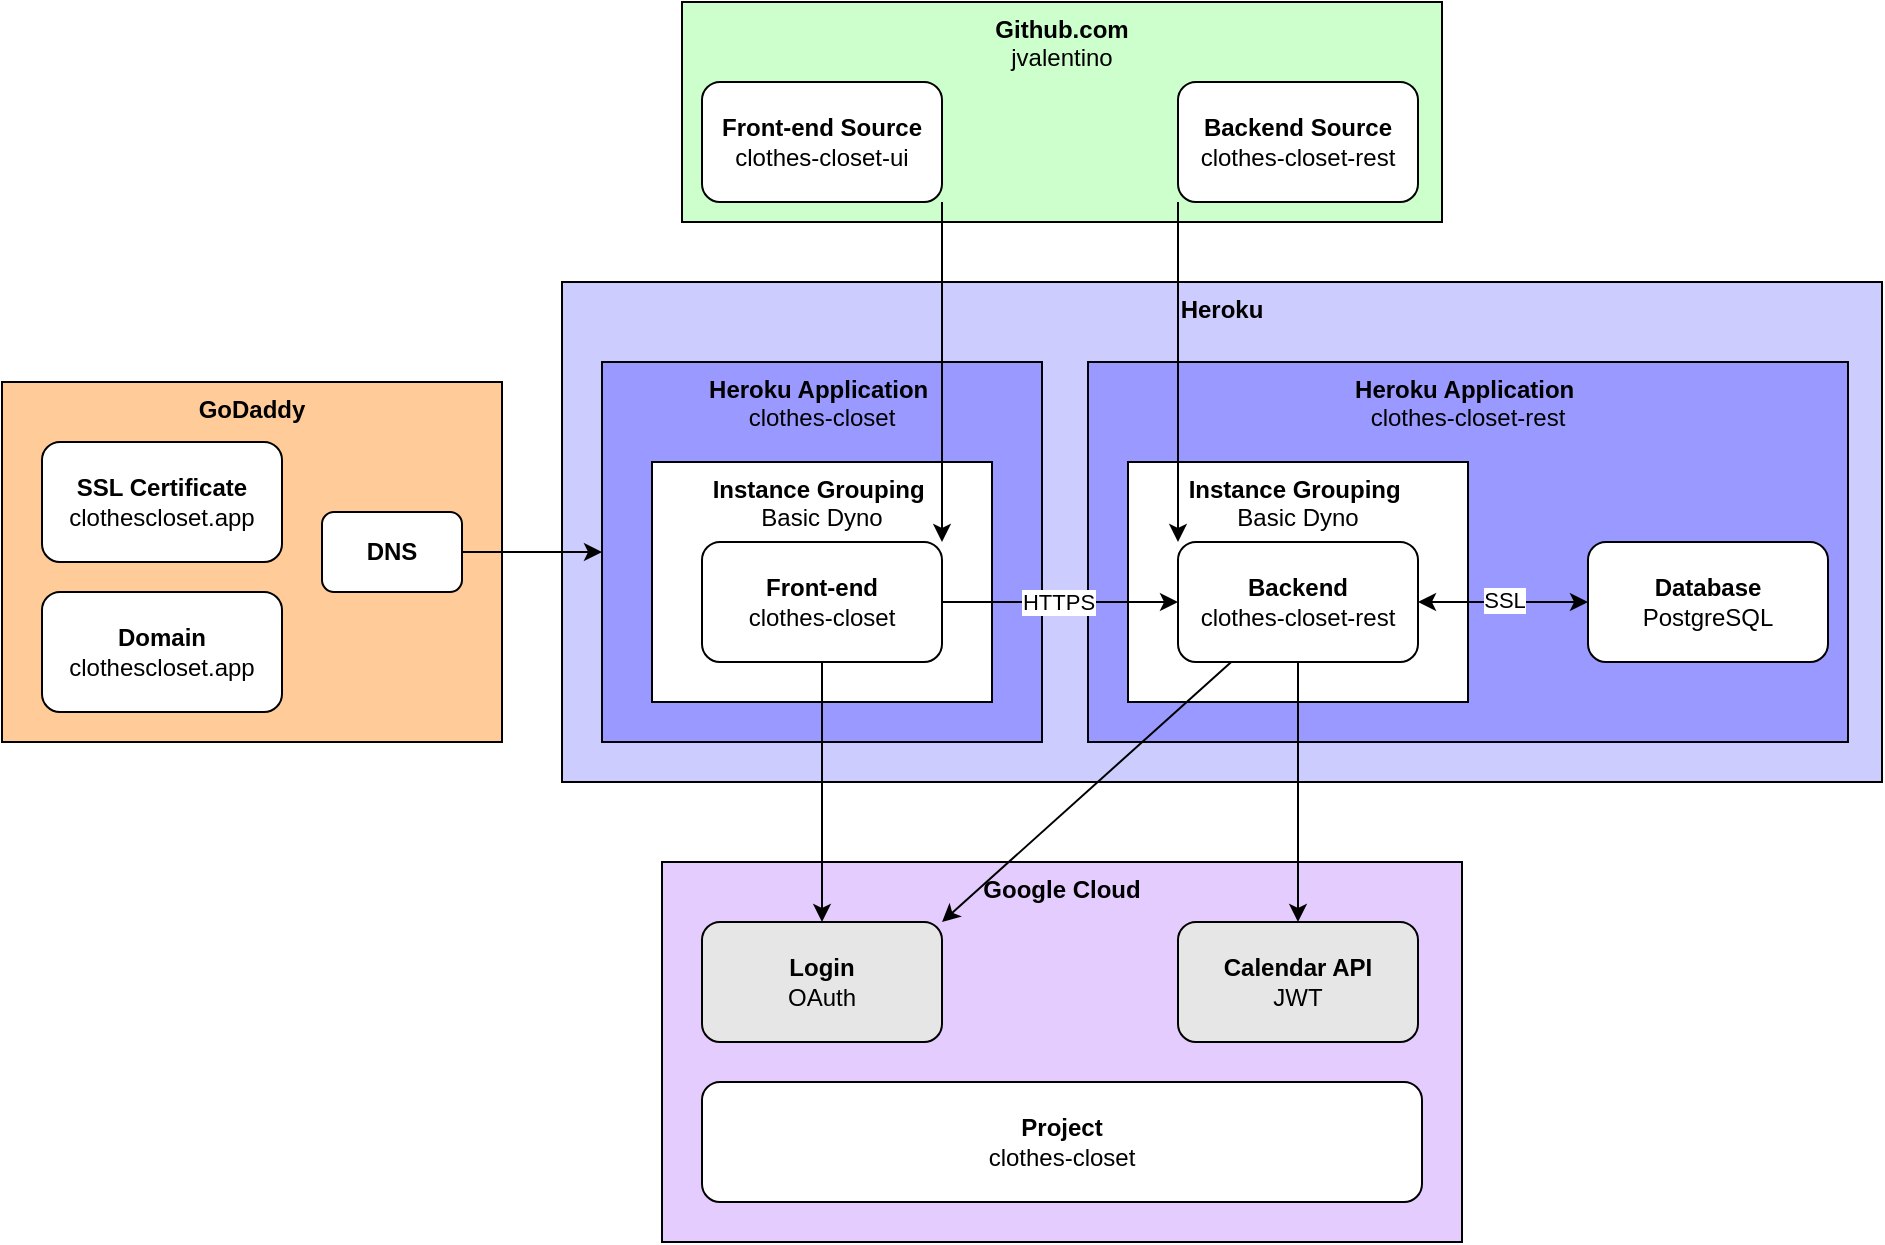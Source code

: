 <mxfile version="20.7.4" type="device"><diagram id="kWfZogZuuEKu-Zx5nxHj" name="Page-1"><mxGraphModel dx="1964" dy="793" grid="1" gridSize="10" guides="1" tooltips="1" connect="1" arrows="1" fold="1" page="1" pageScale="1" pageWidth="850" pageHeight="1100" math="0" shadow="0"><root><mxCell id="0"/><mxCell id="1" parent="0"/><mxCell id="7VdqjiGqz_4rYYKEBo3W-5" value="&lt;b&gt;GoDaddy&lt;/b&gt;" style="rounded=0;whiteSpace=wrap;html=1;verticalAlign=top;fillColor=#FFCC99;" vertex="1" parent="1"><mxGeometry x="-210" y="210" width="250" height="180" as="geometry"/></mxCell><mxCell id="7I8Vz6KWjNFxJbwvXGVF-24" value="&lt;b&gt;Google Cloud&lt;br&gt;&lt;/b&gt;" style="rounded=0;whiteSpace=wrap;html=1;verticalAlign=top;fillColor=#E5CCFF;" parent="1" vertex="1"><mxGeometry x="120" y="450" width="400" height="190" as="geometry"/></mxCell><mxCell id="7I8Vz6KWjNFxJbwvXGVF-16" value="&lt;b&gt;Heroku&lt;br&gt;&lt;/b&gt;" style="rounded=0;whiteSpace=wrap;html=1;verticalAlign=top;fillColor=#CCCCFF;" parent="1" vertex="1"><mxGeometry x="70" y="160" width="660" height="250" as="geometry"/></mxCell><mxCell id="7I8Vz6KWjNFxJbwvXGVF-15" value="&lt;b&gt;Github.com&lt;br&gt;&lt;/b&gt;jvalentino" style="rounded=0;whiteSpace=wrap;html=1;verticalAlign=top;fillColor=#CCFFCC;" parent="1" vertex="1"><mxGeometry x="130" y="20" width="380" height="110" as="geometry"/></mxCell><mxCell id="7I8Vz6KWjNFxJbwvXGVF-9" value="&lt;b&gt;Heroku Application&amp;nbsp;&lt;br&gt;&lt;/b&gt;clothes-closet" style="rounded=0;whiteSpace=wrap;html=1;verticalAlign=top;fillColor=#9999FF;" parent="1" vertex="1"><mxGeometry x="90" y="200" width="220" height="190" as="geometry"/></mxCell><mxCell id="7I8Vz6KWjNFxJbwvXGVF-8" value="&lt;b&gt;Instance Grouping&amp;nbsp;&lt;br&gt;&lt;/b&gt;Basic Dyno" style="rounded=0;whiteSpace=wrap;html=1;verticalAlign=top;" parent="1" vertex="1"><mxGeometry x="115" y="250" width="170" height="120" as="geometry"/></mxCell><mxCell id="7I8Vz6KWjNFxJbwvXGVF-7" value="&lt;b&gt;Heroku Application&amp;nbsp;&lt;br&gt;&lt;/b&gt;clothes-closet-rest" style="rounded=0;whiteSpace=wrap;html=1;verticalAlign=top;fillColor=#9999FF;" parent="1" vertex="1"><mxGeometry x="333" y="200" width="380" height="190" as="geometry"/></mxCell><mxCell id="7I8Vz6KWjNFxJbwvXGVF-6" value="&lt;b&gt;Instance Grouping&amp;nbsp;&lt;br&gt;&lt;/b&gt;Basic Dyno" style="rounded=0;whiteSpace=wrap;html=1;verticalAlign=top;" parent="1" vertex="1"><mxGeometry x="353" y="250" width="170" height="120" as="geometry"/></mxCell><mxCell id="7I8Vz6KWjNFxJbwvXGVF-4" style="edgeStyle=orthogonalEdgeStyle;rounded=0;orthogonalLoop=1;jettySize=auto;html=1;entryX=0;entryY=0.5;entryDx=0;entryDy=0;" parent="1" source="7I8Vz6KWjNFxJbwvXGVF-1" target="7I8Vz6KWjNFxJbwvXGVF-2" edge="1"><mxGeometry relative="1" as="geometry"/></mxCell><mxCell id="7I8Vz6KWjNFxJbwvXGVF-17" value="HTTPS" style="edgeLabel;html=1;align=center;verticalAlign=middle;resizable=0;points=[];" parent="7I8Vz6KWjNFxJbwvXGVF-4" vertex="1" connectable="0"><mxGeometry x="-0.017" relative="1" as="geometry"><mxPoint as="offset"/></mxGeometry></mxCell><mxCell id="7I8Vz6KWjNFxJbwvXGVF-21" style="edgeStyle=orthogonalEdgeStyle;rounded=0;orthogonalLoop=1;jettySize=auto;html=1;startArrow=none;startFill=0;endArrow=classic;endFill=1;" parent="1" source="7I8Vz6KWjNFxJbwvXGVF-1" target="7I8Vz6KWjNFxJbwvXGVF-19" edge="1"><mxGeometry relative="1" as="geometry"/></mxCell><mxCell id="7I8Vz6KWjNFxJbwvXGVF-1" value="&lt;b&gt;Front-end&lt;br&gt;&lt;/b&gt;clothes-closet" style="rounded=1;whiteSpace=wrap;html=1;" parent="1" vertex="1"><mxGeometry x="140" y="290" width="120" height="60" as="geometry"/></mxCell><mxCell id="7I8Vz6KWjNFxJbwvXGVF-5" style="edgeStyle=orthogonalEdgeStyle;rounded=0;orthogonalLoop=1;jettySize=auto;html=1;entryX=0;entryY=0.5;entryDx=0;entryDy=0;startArrow=classic;startFill=1;" parent="1" source="7I8Vz6KWjNFxJbwvXGVF-2" target="7I8Vz6KWjNFxJbwvXGVF-3" edge="1"><mxGeometry relative="1" as="geometry"/></mxCell><mxCell id="7I8Vz6KWjNFxJbwvXGVF-18" value="SSL" style="edgeLabel;html=1;align=center;verticalAlign=middle;resizable=0;points=[];" parent="7I8Vz6KWjNFxJbwvXGVF-5" vertex="1" connectable="0"><mxGeometry x="0.012" y="1" relative="1" as="geometry"><mxPoint as="offset"/></mxGeometry></mxCell><mxCell id="7I8Vz6KWjNFxJbwvXGVF-22" style="edgeStyle=orthogonalEdgeStyle;rounded=0;orthogonalLoop=1;jettySize=auto;html=1;startArrow=none;startFill=0;endArrow=classic;endFill=1;" parent="1" source="7I8Vz6KWjNFxJbwvXGVF-2" target="7I8Vz6KWjNFxJbwvXGVF-20" edge="1"><mxGeometry relative="1" as="geometry"/></mxCell><mxCell id="7I8Vz6KWjNFxJbwvXGVF-23" style="rounded=0;orthogonalLoop=1;jettySize=auto;html=1;entryX=1;entryY=0;entryDx=0;entryDy=0;startArrow=none;startFill=0;endArrow=classic;endFill=1;" parent="1" source="7I8Vz6KWjNFxJbwvXGVF-2" target="7I8Vz6KWjNFxJbwvXGVF-19" edge="1"><mxGeometry relative="1" as="geometry"/></mxCell><mxCell id="7I8Vz6KWjNFxJbwvXGVF-2" value="&lt;b&gt;Backend&lt;br&gt;&lt;/b&gt;clothes-closet-rest" style="rounded=1;whiteSpace=wrap;html=1;" parent="1" vertex="1"><mxGeometry x="378" y="290" width="120" height="60" as="geometry"/></mxCell><mxCell id="7I8Vz6KWjNFxJbwvXGVF-3" value="&lt;b&gt;Database&lt;br&gt;&lt;/b&gt;PostgreSQL" style="rounded=1;whiteSpace=wrap;html=1;" parent="1" vertex="1"><mxGeometry x="583" y="290" width="120" height="60" as="geometry"/></mxCell><mxCell id="7I8Vz6KWjNFxJbwvXGVF-13" style="edgeStyle=orthogonalEdgeStyle;rounded=0;orthogonalLoop=1;jettySize=auto;html=1;entryX=1;entryY=0;entryDx=0;entryDy=0;startArrow=none;startFill=0;exitX=1;exitY=1;exitDx=0;exitDy=0;endArrow=classic;endFill=1;" parent="1" source="7I8Vz6KWjNFxJbwvXGVF-11" target="7I8Vz6KWjNFxJbwvXGVF-1" edge="1"><mxGeometry relative="1" as="geometry"/></mxCell><mxCell id="7I8Vz6KWjNFxJbwvXGVF-11" value="&lt;b&gt;Front-end Source&lt;br&gt;&lt;/b&gt;clothes-closet-ui" style="rounded=1;whiteSpace=wrap;html=1;" parent="1" vertex="1"><mxGeometry x="140" y="60" width="120" height="60" as="geometry"/></mxCell><mxCell id="7I8Vz6KWjNFxJbwvXGVF-14" style="edgeStyle=orthogonalEdgeStyle;rounded=0;orthogonalLoop=1;jettySize=auto;html=1;entryX=0;entryY=0;entryDx=0;entryDy=0;startArrow=none;startFill=0;endArrow=classic;endFill=1;exitX=0;exitY=1;exitDx=0;exitDy=0;" parent="1" source="7I8Vz6KWjNFxJbwvXGVF-12" target="7I8Vz6KWjNFxJbwvXGVF-2" edge="1"><mxGeometry relative="1" as="geometry"/></mxCell><mxCell id="7I8Vz6KWjNFxJbwvXGVF-12" value="&lt;b&gt;Backend Source&lt;br&gt;&lt;/b&gt;clothes-closet-rest" style="rounded=1;whiteSpace=wrap;html=1;" parent="1" vertex="1"><mxGeometry x="378" y="60" width="120" height="60" as="geometry"/></mxCell><mxCell id="7I8Vz6KWjNFxJbwvXGVF-19" value="&lt;b&gt;Login&lt;br&gt;&lt;/b&gt;OAuth" style="rounded=1;whiteSpace=wrap;html=1;fillColor=#E6E6E6;" parent="1" vertex="1"><mxGeometry x="140" y="480" width="120" height="60" as="geometry"/></mxCell><mxCell id="7I8Vz6KWjNFxJbwvXGVF-20" value="&lt;b&gt;Calendar API&lt;br&gt;&lt;/b&gt;JWT" style="rounded=1;whiteSpace=wrap;html=1;fillColor=#E6E6E6;" parent="1" vertex="1"><mxGeometry x="378" y="480" width="120" height="60" as="geometry"/></mxCell><mxCell id="7I8Vz6KWjNFxJbwvXGVF-25" value="&lt;b&gt;Project&lt;br&gt;&lt;/b&gt;clothes-closet" style="rounded=1;whiteSpace=wrap;html=1;" parent="1" vertex="1"><mxGeometry x="140" y="560" width="360" height="60" as="geometry"/></mxCell><mxCell id="7VdqjiGqz_4rYYKEBo3W-1" value="&lt;b&gt;Domain&lt;br&gt;&lt;/b&gt;clothescloset.app" style="rounded=1;whiteSpace=wrap;html=1;" vertex="1" parent="1"><mxGeometry x="-190" y="315" width="120" height="60" as="geometry"/></mxCell><mxCell id="7VdqjiGqz_4rYYKEBo3W-2" value="&lt;b&gt;SSL Certificate&lt;br&gt;&lt;/b&gt;clothescloset.app" style="rounded=1;whiteSpace=wrap;html=1;" vertex="1" parent="1"><mxGeometry x="-190" y="240" width="120" height="60" as="geometry"/></mxCell><mxCell id="7VdqjiGqz_4rYYKEBo3W-4" style="edgeStyle=orthogonalEdgeStyle;rounded=0;orthogonalLoop=1;jettySize=auto;html=1;entryX=0;entryY=0.5;entryDx=0;entryDy=0;" edge="1" parent="1" source="7VdqjiGqz_4rYYKEBo3W-3" target="7I8Vz6KWjNFxJbwvXGVF-9"><mxGeometry relative="1" as="geometry"/></mxCell><mxCell id="7VdqjiGqz_4rYYKEBo3W-3" value="&lt;b&gt;DNS&lt;/b&gt;" style="rounded=1;whiteSpace=wrap;html=1;" vertex="1" parent="1"><mxGeometry x="-50" y="275" width="70" height="40" as="geometry"/></mxCell></root></mxGraphModel></diagram></mxfile>